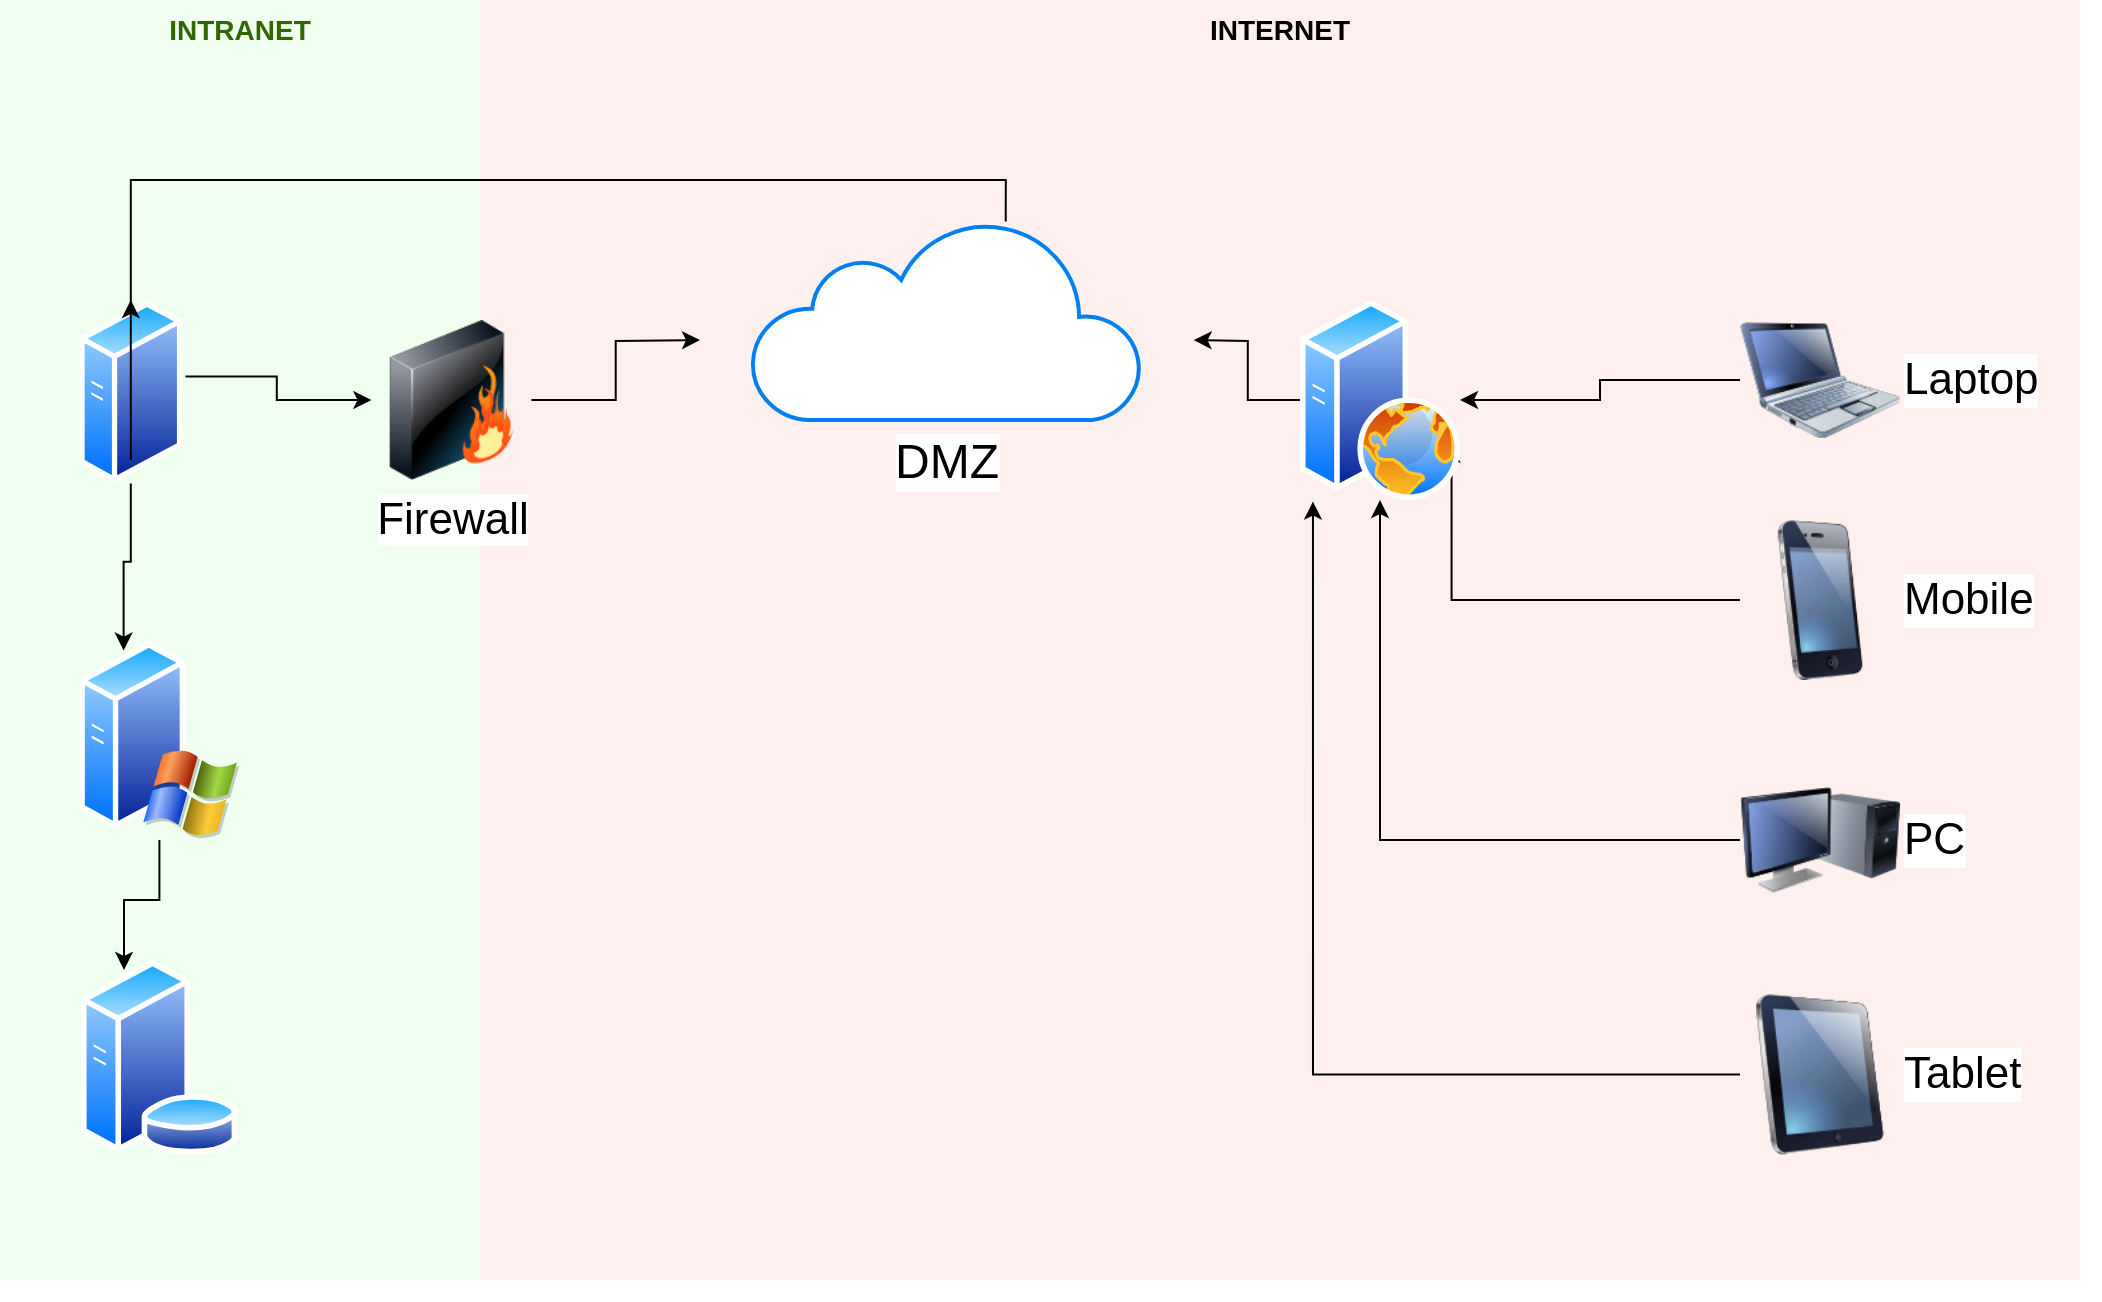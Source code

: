 <mxfile version="26.1.0">
  <diagram name="Page-1" id="55a83fd1-7818-8e21-69c5-c3457e3827bb">
    <mxGraphModel grid="1" page="1" gridSize="10" guides="1" tooltips="1" connect="1" arrows="1" fold="1" pageScale="1" pageWidth="1100" pageHeight="850" background="none" math="0" shadow="0">
      <root>
        <mxCell id="0" />
        <mxCell id="1" parent="0" />
        <mxCell id="Cfvd1hQllvNvp8uk3-Jt-36" value="INTERNET" style="rounded=0;whiteSpace=wrap;html=1;verticalAlign=top;fontStyle=1;fontSize=14;fillColor=light-dark(#fff0f0, #512d2b);strokeColor=none;" vertex="1" parent="1">
          <mxGeometry x="280" y="80" width="800" height="640" as="geometry" />
        </mxCell>
        <mxCell id="Cfvd1hQllvNvp8uk3-Jt-34" value="INTRANET" style="rounded=0;whiteSpace=wrap;html=1;fillColor=light-dark(#f0fff0, #002b00);strokeColor=none;verticalAlign=top;fontStyle=1;fontSize=14;fontColor=#336600;" vertex="1" parent="1">
          <mxGeometry x="40" y="80" width="240" height="640" as="geometry" />
        </mxCell>
        <mxCell id="Cfvd1hQllvNvp8uk3-Jt-24" style="edgeStyle=orthogonalEdgeStyle;rounded=0;orthogonalLoop=1;jettySize=auto;html=1;entryX=0;entryY=0.5;entryDx=0;entryDy=0;" edge="1" parent="1" source="69ecfefc5c41e42c-3">
          <mxGeometry relative="1" as="geometry">
            <mxPoint x="390" y="250" as="targetPoint" />
          </mxGeometry>
        </mxCell>
        <mxCell id="69ecfefc5c41e42c-3" value="Firewall" style="image;html=1;labelBackgroundColor=#ffffff;image=img/lib/clip_art/networking/Firewall_128x128.png;rounded=1;shadow=0;comic=0;strokeWidth=2;fontSize=22;labelPosition=center;verticalLabelPosition=bottom;align=center;verticalAlign=top;" vertex="1" parent="1">
          <mxGeometry x="225.7" y="240" width="80" height="80" as="geometry" />
        </mxCell>
        <mxCell id="69ecfefc5c41e42c-4" value="Tablet" style="image;html=1;labelBackgroundColor=#ffffff;image=img/lib/clip_art/computers/iPad_128x128.png;rounded=1;shadow=0;comic=0;strokeWidth=2;fontSize=22;labelPosition=right;verticalLabelPosition=middle;align=left;verticalAlign=middle;" vertex="1" parent="1">
          <mxGeometry x="910" y="577.2" width="80" height="80" as="geometry" />
        </mxCell>
        <mxCell id="Cfvd1hQllvNvp8uk3-Jt-32" style="edgeStyle=orthogonalEdgeStyle;rounded=0;orthogonalLoop=1;jettySize=auto;html=1;" edge="1" parent="1" source="69ecfefc5c41e42c-5" target="Cfvd1hQllvNvp8uk3-Jt-27">
          <mxGeometry relative="1" as="geometry" />
        </mxCell>
        <mxCell id="69ecfefc5c41e42c-5" value="PC" style="image;html=1;labelBackgroundColor=#ffffff;image=img/lib/clip_art/computers/Monitor_Tower_128x128.png;rounded=1;shadow=0;comic=0;strokeWidth=2;fontSize=22;labelPosition=right;verticalLabelPosition=middle;align=left;verticalAlign=middle;" vertex="1" parent="1">
          <mxGeometry x="910" y="460" width="80" height="80" as="geometry" />
        </mxCell>
        <mxCell id="Cfvd1hQllvNvp8uk3-Jt-31" style="edgeStyle=orthogonalEdgeStyle;rounded=0;orthogonalLoop=1;jettySize=auto;html=1;entryX=1;entryY=0.75;entryDx=0;entryDy=0;" edge="1" parent="1" source="69ecfefc5c41e42c-8" target="Cfvd1hQllvNvp8uk3-Jt-27">
          <mxGeometry relative="1" as="geometry" />
        </mxCell>
        <mxCell id="69ecfefc5c41e42c-8" value="Mobile" style="image;html=1;labelBackgroundColor=#ffffff;image=img/lib/clip_art/telecommunication/iPhone_128x128.png;rounded=1;shadow=0;comic=0;strokeWidth=2;fontSize=22;labelPosition=right;verticalLabelPosition=middle;align=left;verticalAlign=middle;" vertex="1" parent="1">
          <mxGeometry x="910" y="340" width="80" height="80" as="geometry" />
        </mxCell>
        <mxCell id="Cfvd1hQllvNvp8uk3-Jt-30" style="edgeStyle=orthogonalEdgeStyle;rounded=0;orthogonalLoop=1;jettySize=auto;html=1;entryX=1;entryY=0.5;entryDx=0;entryDy=0;" edge="1" parent="1" source="69ecfefc5c41e42c-9" target="Cfvd1hQllvNvp8uk3-Jt-27">
          <mxGeometry relative="1" as="geometry" />
        </mxCell>
        <mxCell id="69ecfefc5c41e42c-9" value="Laptop" style="image;html=1;labelBackgroundColor=#ffffff;image=img/lib/clip_art/computers/Netbook_128x128.png;rounded=1;shadow=0;comic=0;strokeColor=#000000;strokeWidth=2;fillColor=#FFFFFF;fontSize=22;fontColor=#000000;labelPosition=right;verticalLabelPosition=middle;align=left;verticalAlign=middle;" vertex="1" parent="1">
          <mxGeometry x="910" y="230" width="80" height="80" as="geometry" />
        </mxCell>
        <mxCell id="Cfvd1hQllvNvp8uk3-Jt-11" style="edgeStyle=orthogonalEdgeStyle;rounded=0;orthogonalLoop=1;jettySize=auto;html=1;entryX=0.25;entryY=0;entryDx=0;entryDy=0;" edge="1" parent="1" source="Cfvd1hQllvNvp8uk3-Jt-2" target="Cfvd1hQllvNvp8uk3-Jt-3">
          <mxGeometry relative="1" as="geometry" />
        </mxCell>
        <mxCell id="Cfvd1hQllvNvp8uk3-Jt-2" value="" style="image;aspect=fixed;perimeter=ellipsePerimeter;html=1;align=center;shadow=0;dashed=0;spacingTop=3;image=img/lib/active_directory/windows_server_2.svg;" vertex="1" parent="1">
          <mxGeometry x="79.7" y="400" width="80" height="100" as="geometry" />
        </mxCell>
        <mxCell id="Cfvd1hQllvNvp8uk3-Jt-3" value="" style="image;aspect=fixed;perimeter=ellipsePerimeter;html=1;align=center;shadow=0;dashed=0;spacingTop=3;image=img/lib/active_directory/database_server.svg;" vertex="1" parent="1">
          <mxGeometry x="79.7" y="560" width="79.7" height="97.2" as="geometry" />
        </mxCell>
        <mxCell id="Cfvd1hQllvNvp8uk3-Jt-13" style="edgeStyle=orthogonalEdgeStyle;rounded=0;orthogonalLoop=1;jettySize=auto;html=1;entryX=0.25;entryY=0;entryDx=0;entryDy=0;exitX=0.5;exitY=1;exitDx=0;exitDy=0;" edge="1" parent="1" source="Cfvd1hQllvNvp8uk3-Jt-12" target="Cfvd1hQllvNvp8uk3-Jt-2">
          <mxGeometry relative="1" as="geometry" />
        </mxCell>
        <mxCell id="Cfvd1hQllvNvp8uk3-Jt-16" value="" style="group" connectable="0" vertex="1" parent="1">
          <mxGeometry x="79.7" y="230" width="120.85" height="114.23" as="geometry" />
        </mxCell>
        <mxCell id="Cfvd1hQllvNvp8uk3-Jt-12" value="" style="image;aspect=fixed;perimeter=ellipsePerimeter;html=1;align=center;shadow=0;dashed=0;spacingTop=3;image=img/lib/active_directory/generic_server.svg;" vertex="1" parent="Cfvd1hQllvNvp8uk3-Jt-16">
          <mxGeometry width="51.4" height="91.79" as="geometry" />
        </mxCell>
        <mxCell id="Cfvd1hQllvNvp8uk3-Jt-14" value="" style="shape=image;verticalLabelPosition=bottom;labelBackgroundColor=default;verticalAlign=top;aspect=fixed;imageAspect=0;image=https://dwglogo.com/wp-content/uploads/2020/05/Cloudflare_icon_transparent.png;" vertex="1" parent="Cfvd1hQllvNvp8uk3-Jt-16">
          <mxGeometry x="-9.7" y="35.89" width="120.85" height="78.34" as="geometry" />
        </mxCell>
        <mxCell id="Cfvd1hQllvNvp8uk3-Jt-18" style="edgeStyle=orthogonalEdgeStyle;rounded=0;orthogonalLoop=1;jettySize=auto;html=1;exitX=1.032;exitY=0.417;exitDx=0;exitDy=0;exitPerimeter=0;" edge="1" parent="1" source="Cfvd1hQllvNvp8uk3-Jt-12" target="69ecfefc5c41e42c-3">
          <mxGeometry relative="1" as="geometry" />
        </mxCell>
        <mxCell id="Cfvd1hQllvNvp8uk3-Jt-23" value="" style="group" connectable="0" vertex="1" parent="1">
          <mxGeometry x="390" y="170" width="700" height="560" as="geometry" />
        </mxCell>
        <mxCell id="Cfvd1hQllvNvp8uk3-Jt-19" value="&lt;font style=&quot;font-size: 24px;&quot;&gt;DMZ&lt;/font&gt;" style="html=1;verticalLabelPosition=bottom;align=center;labelBackgroundColor=#ffffff;verticalAlign=top;strokeWidth=2;strokeColor=#0080F0;shadow=0;dashed=0;shape=mxgraph.ios7.icons.cloud;" vertex="1" parent="Cfvd1hQllvNvp8uk3-Jt-23">
          <mxGeometry x="25.91" y="20" width="195" height="100" as="geometry" />
        </mxCell>
        <mxCell id="Cfvd1hQllvNvp8uk3-Jt-26" style="edgeStyle=orthogonalEdgeStyle;rounded=0;orthogonalLoop=1;jettySize=auto;html=1;entryX=0.5;entryY=0;entryDx=0;entryDy=0;exitX=0.651;exitY=0.008;exitDx=0;exitDy=0;exitPerimeter=0;" edge="1" parent="1" source="Cfvd1hQllvNvp8uk3-Jt-19" target="Cfvd1hQllvNvp8uk3-Jt-12">
          <mxGeometry relative="1" as="geometry">
            <mxPoint x="513.41" y="170" as="sourcePoint" />
          </mxGeometry>
        </mxCell>
        <mxCell id="Cfvd1hQllvNvp8uk3-Jt-28" style="edgeStyle=orthogonalEdgeStyle;rounded=0;orthogonalLoop=1;jettySize=auto;html=1;" edge="1" parent="1" source="Cfvd1hQllvNvp8uk3-Jt-27">
          <mxGeometry relative="1" as="geometry">
            <mxPoint x="636.82" y="250" as="targetPoint" />
          </mxGeometry>
        </mxCell>
        <mxCell id="Cfvd1hQllvNvp8uk3-Jt-27" value="" style="image;aspect=fixed;perimeter=ellipsePerimeter;html=1;align=center;shadow=0;dashed=0;spacingTop=3;image=img/lib/active_directory/web_server.svg;" vertex="1" parent="1">
          <mxGeometry x="690" y="230" width="80" height="100" as="geometry" />
        </mxCell>
        <mxCell id="Cfvd1hQllvNvp8uk3-Jt-33" style="edgeStyle=orthogonalEdgeStyle;rounded=0;orthogonalLoop=1;jettySize=auto;html=1;entryX=0.081;entryY=1.008;entryDx=0;entryDy=0;entryPerimeter=0;" edge="1" parent="1" source="69ecfefc5c41e42c-4" target="Cfvd1hQllvNvp8uk3-Jt-27">
          <mxGeometry relative="1" as="geometry" />
        </mxCell>
      </root>
    </mxGraphModel>
  </diagram>
</mxfile>

